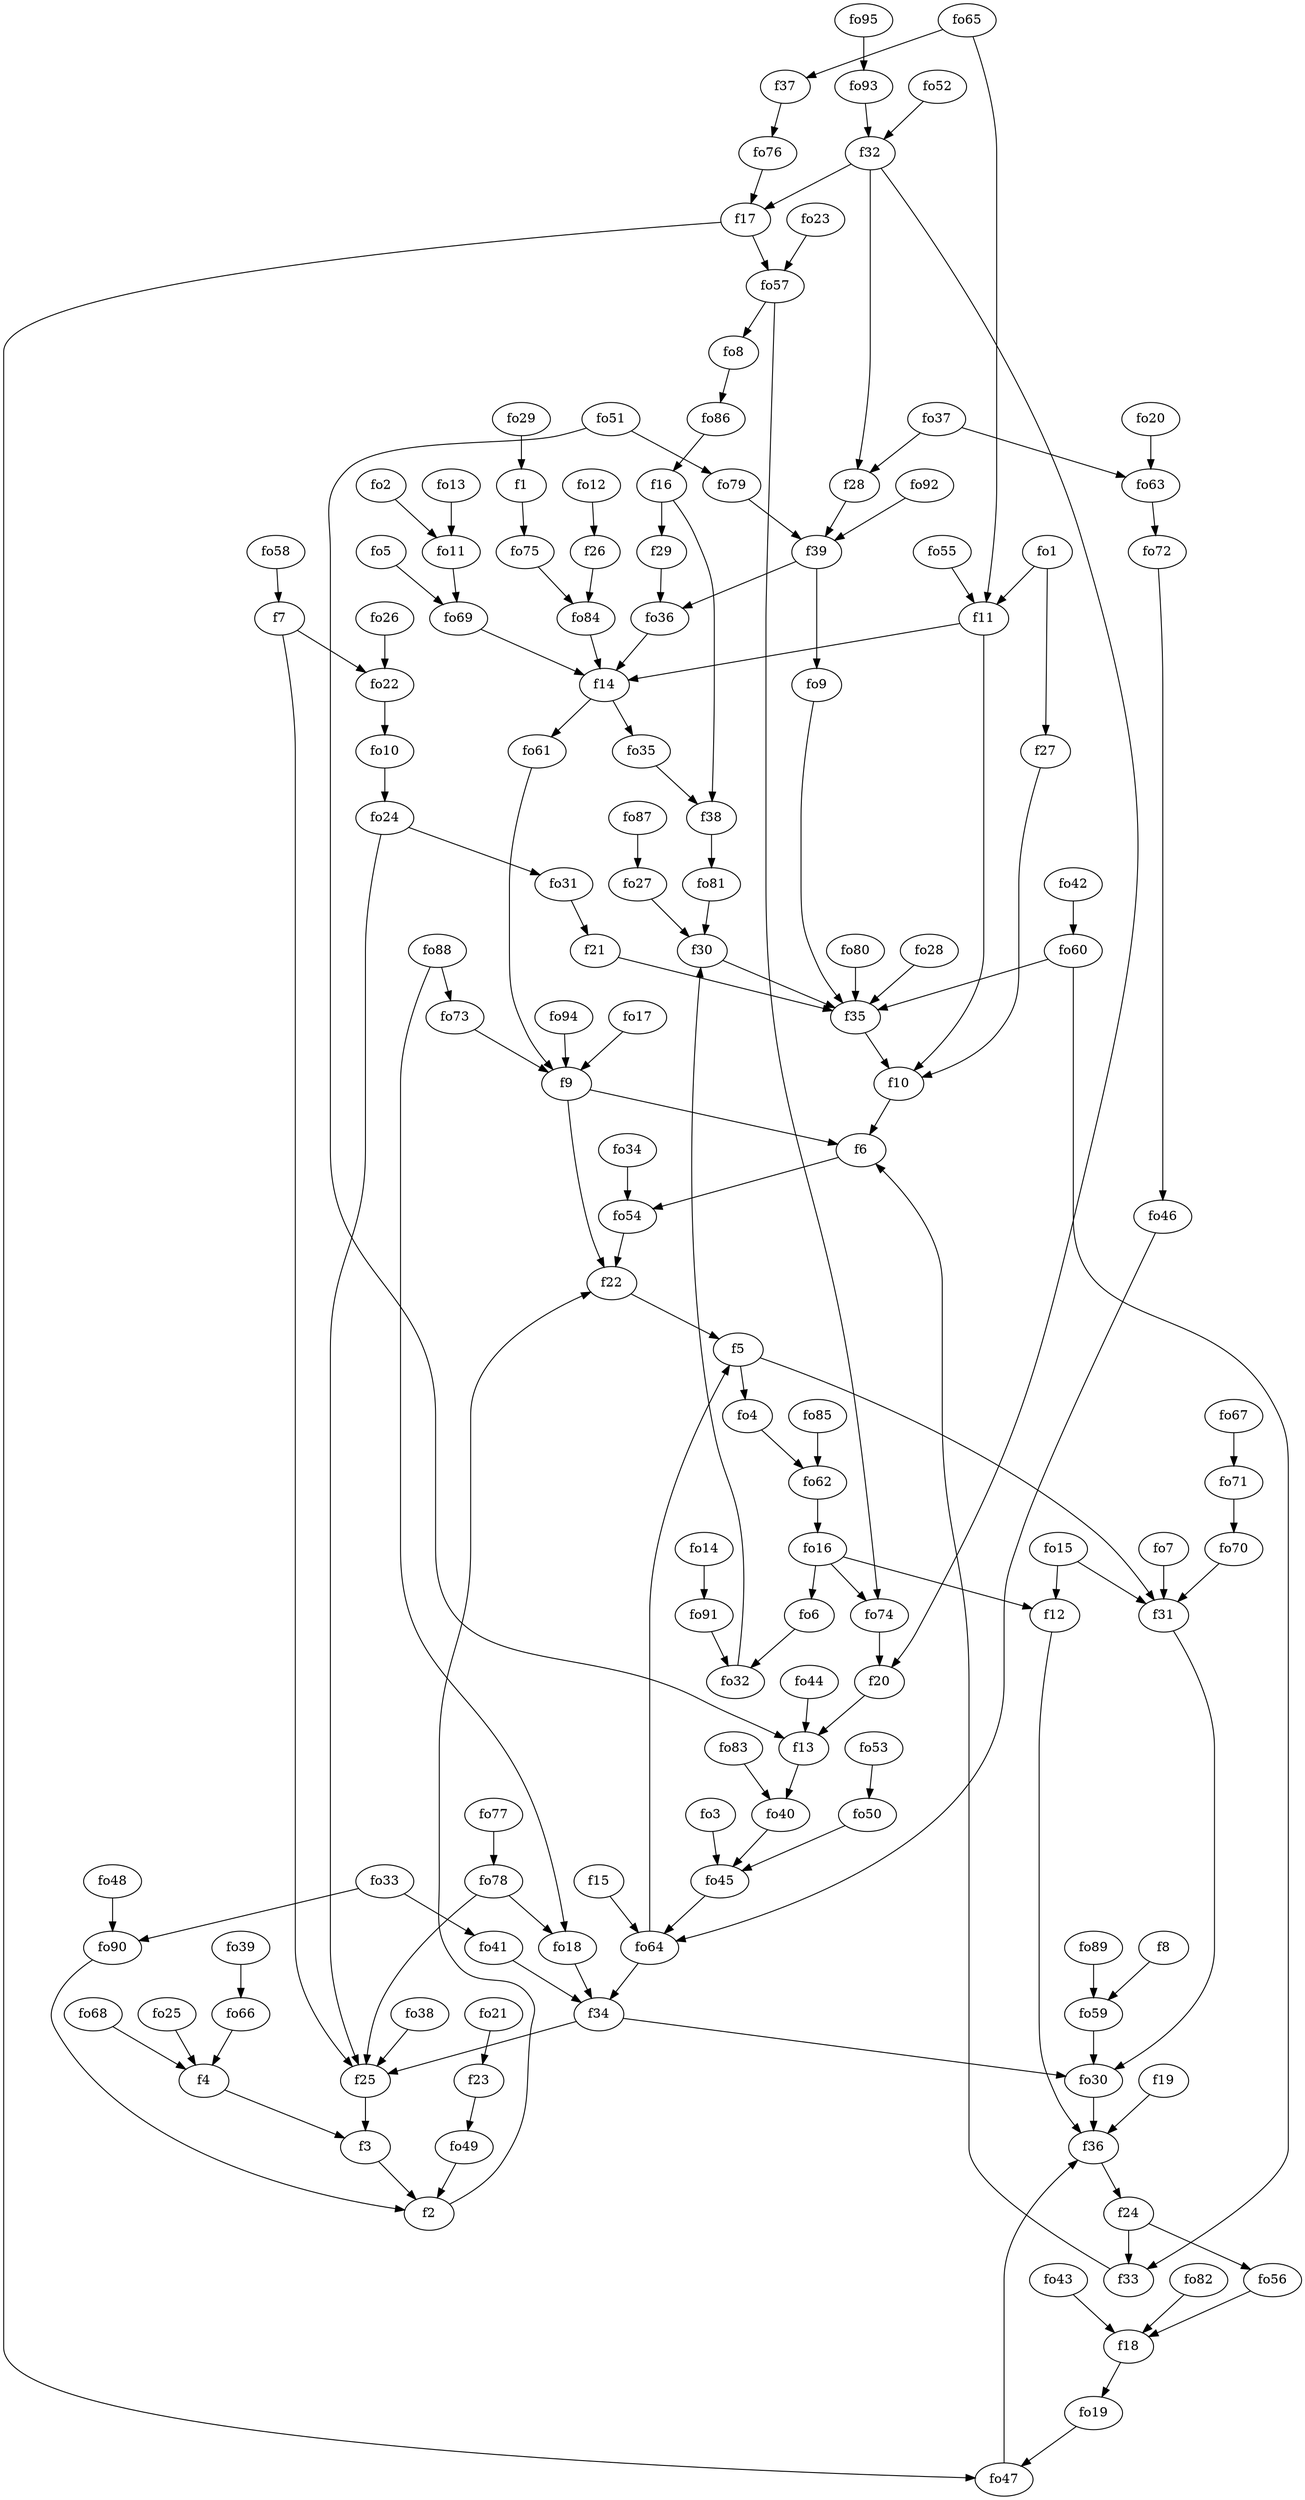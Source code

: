 strict digraph  {
f1;
f2;
f3;
f4;
f5;
f6;
f7;
f8;
f9;
f10;
f11;
f12;
f13;
f14;
f15;
f16;
f17;
f18;
f19;
f20;
f21;
f22;
f23;
f24;
f25;
f26;
f27;
f28;
f29;
f30;
f31;
f32;
f33;
f34;
f35;
f36;
f37;
f38;
f39;
fo1;
fo2;
fo3;
fo4;
fo5;
fo6;
fo7;
fo8;
fo9;
fo10;
fo11;
fo12;
fo13;
fo14;
fo15;
fo16;
fo17;
fo18;
fo19;
fo20;
fo21;
fo22;
fo23;
fo24;
fo25;
fo26;
fo27;
fo28;
fo29;
fo30;
fo31;
fo32;
fo33;
fo34;
fo35;
fo36;
fo37;
fo38;
fo39;
fo40;
fo41;
fo42;
fo43;
fo44;
fo45;
fo46;
fo47;
fo48;
fo49;
fo50;
fo51;
fo52;
fo53;
fo54;
fo55;
fo56;
fo57;
fo58;
fo59;
fo60;
fo61;
fo62;
fo63;
fo64;
fo65;
fo66;
fo67;
fo68;
fo69;
fo70;
fo71;
fo72;
fo73;
fo74;
fo75;
fo76;
fo77;
fo78;
fo79;
fo80;
fo81;
fo82;
fo83;
fo84;
fo85;
fo86;
fo87;
fo88;
fo89;
fo90;
fo91;
fo92;
fo93;
fo94;
fo95;
f1 -> fo75  [weight=2];
f2 -> f22  [weight=2];
f3 -> f2  [weight=2];
f4 -> f3  [weight=2];
f5 -> fo4  [weight=2];
f5 -> f31  [weight=2];
f6 -> fo54  [weight=2];
f7 -> f25  [weight=2];
f7 -> fo22  [weight=2];
f8 -> fo59  [weight=2];
f9 -> f6  [weight=2];
f9 -> f22  [weight=2];
f10 -> f6  [weight=2];
f11 -> f14  [weight=2];
f11 -> f10  [weight=2];
f12 -> f36  [weight=2];
f13 -> fo40  [weight=2];
f14 -> fo61  [weight=2];
f14 -> fo35  [weight=2];
f15 -> fo64  [weight=2];
f16 -> f29  [weight=2];
f16 -> f38  [weight=2];
f17 -> fo47  [weight=2];
f17 -> fo57  [weight=2];
f18 -> fo19  [weight=2];
f19 -> f36  [weight=2];
f20 -> f13  [weight=2];
f21 -> f35  [weight=2];
f22 -> f5  [weight=2];
f23 -> fo49  [weight=2];
f24 -> fo56  [weight=2];
f24 -> f33  [weight=2];
f25 -> f3  [weight=2];
f26 -> fo84  [weight=2];
f27 -> f10  [weight=2];
f28 -> f39  [weight=2];
f29 -> fo36  [weight=2];
f30 -> f35  [weight=2];
f31 -> fo30  [weight=2];
f32 -> f20  [weight=2];
f32 -> f17  [weight=2];
f32 -> f28  [weight=2];
f33 -> f6  [weight=2];
f34 -> fo30  [weight=2];
f34 -> f25  [weight=2];
f35 -> f10  [weight=2];
f36 -> f24  [weight=2];
f37 -> fo76  [weight=2];
f38 -> fo81  [weight=2];
f39 -> fo9  [weight=2];
f39 -> fo36  [weight=2];
fo1 -> f27  [weight=2];
fo1 -> f11  [weight=2];
fo2 -> fo11  [weight=2];
fo3 -> fo45  [weight=2];
fo4 -> fo62  [weight=2];
fo5 -> fo69  [weight=2];
fo6 -> fo32  [weight=2];
fo7 -> f31  [weight=2];
fo8 -> fo86  [weight=2];
fo9 -> f35  [weight=2];
fo10 -> fo24  [weight=2];
fo11 -> fo69  [weight=2];
fo12 -> f26  [weight=2];
fo13 -> fo11  [weight=2];
fo14 -> fo91  [weight=2];
fo15 -> f31  [weight=2];
fo15 -> f12  [weight=2];
fo16 -> fo6  [weight=2];
fo16 -> fo74  [weight=2];
fo16 -> f12  [weight=2];
fo17 -> f9  [weight=2];
fo18 -> f34  [weight=2];
fo19 -> fo47  [weight=2];
fo20 -> fo63  [weight=2];
fo21 -> f23  [weight=2];
fo22 -> fo10  [weight=2];
fo23 -> fo57  [weight=2];
fo24 -> f25  [weight=2];
fo24 -> fo31  [weight=2];
fo25 -> f4  [weight=2];
fo26 -> fo22  [weight=2];
fo27 -> f30  [weight=2];
fo28 -> f35  [weight=2];
fo29 -> f1  [weight=2];
fo30 -> f36  [weight=2];
fo31 -> f21  [weight=2];
fo32 -> f30  [weight=2];
fo33 -> fo41  [weight=2];
fo33 -> fo90  [weight=2];
fo34 -> fo54  [weight=2];
fo35 -> f38  [weight=2];
fo36 -> f14  [weight=2];
fo37 -> fo63  [weight=2];
fo37 -> f28  [weight=2];
fo38 -> f25  [weight=2];
fo39 -> fo66  [weight=2];
fo40 -> fo45  [weight=2];
fo41 -> f34  [weight=2];
fo42 -> fo60  [weight=2];
fo43 -> f18  [weight=2];
fo44 -> f13  [weight=2];
fo45 -> fo64  [weight=2];
fo46 -> fo64  [weight=2];
fo47 -> f36  [weight=2];
fo48 -> fo90  [weight=2];
fo49 -> f2  [weight=2];
fo50 -> fo45  [weight=2];
fo51 -> f13  [weight=2];
fo51 -> fo79  [weight=2];
fo52 -> f32  [weight=2];
fo53 -> fo50  [weight=2];
fo54 -> f22  [weight=2];
fo55 -> f11  [weight=2];
fo56 -> f18  [weight=2];
fo57 -> fo8  [weight=2];
fo57 -> fo74  [weight=2];
fo58 -> f7  [weight=2];
fo59 -> fo30  [weight=2];
fo60 -> f35  [weight=2];
fo60 -> f33  [weight=2];
fo61 -> f9  [weight=2];
fo62 -> fo16  [weight=2];
fo63 -> fo72  [weight=2];
fo64 -> f34  [weight=2];
fo64 -> f5  [weight=2];
fo65 -> f11  [weight=2];
fo65 -> f37  [weight=2];
fo66 -> f4  [weight=2];
fo67 -> fo71  [weight=2];
fo68 -> f4  [weight=2];
fo69 -> f14  [weight=2];
fo70 -> f31  [weight=2];
fo71 -> fo70  [weight=2];
fo72 -> fo46  [weight=2];
fo73 -> f9  [weight=2];
fo74 -> f20  [weight=2];
fo75 -> fo84  [weight=2];
fo76 -> f17  [weight=2];
fo77 -> fo78  [weight=2];
fo78 -> fo18  [weight=2];
fo78 -> f25  [weight=2];
fo79 -> f39  [weight=2];
fo80 -> f35  [weight=2];
fo81 -> f30  [weight=2];
fo82 -> f18  [weight=2];
fo83 -> fo40  [weight=2];
fo84 -> f14  [weight=2];
fo85 -> fo62  [weight=2];
fo86 -> f16  [weight=2];
fo87 -> fo27  [weight=2];
fo88 -> fo73  [weight=2];
fo88 -> fo18  [weight=2];
fo89 -> fo59  [weight=2];
fo90 -> f2  [weight=2];
fo91 -> fo32  [weight=2];
fo92 -> f39  [weight=2];
fo93 -> f32  [weight=2];
fo94 -> f9  [weight=2];
fo95 -> fo93  [weight=2];
}
